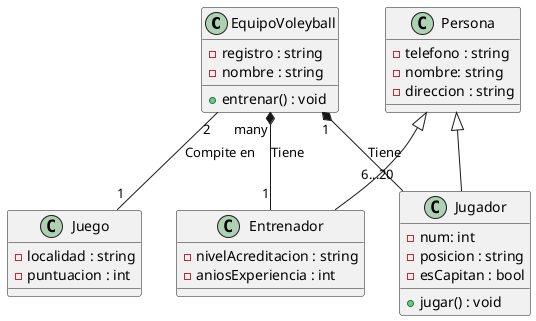@startuml Diagrama de Clases

class EquipoVoleyball {
    -registro : string
    -nombre : string
    +entrenar() : void
}

class Juego{
    -localidad : string
    -puntuacion : int
}

class Persona {
    -telefono : string
    -nombre: string
    -direccion : string
}

class Jugador{
    -num: int
    -posicion : string
    -esCapitan : bool
    +jugar() : void
}

class Entrenador {
    -nivelAcreditacion : string
    -aniosExperiencia : int
}

Persona <|-- Jugador 
Persona <|-- Entrenador
EquipoVoleyball "1" *-- "6...20" Jugador : Tiene
EquipoVoleyball "2" -- "1" Juego : Compite en
EquipoVoleyball "many" *-- "1" Entrenador : Tiene

@enduml